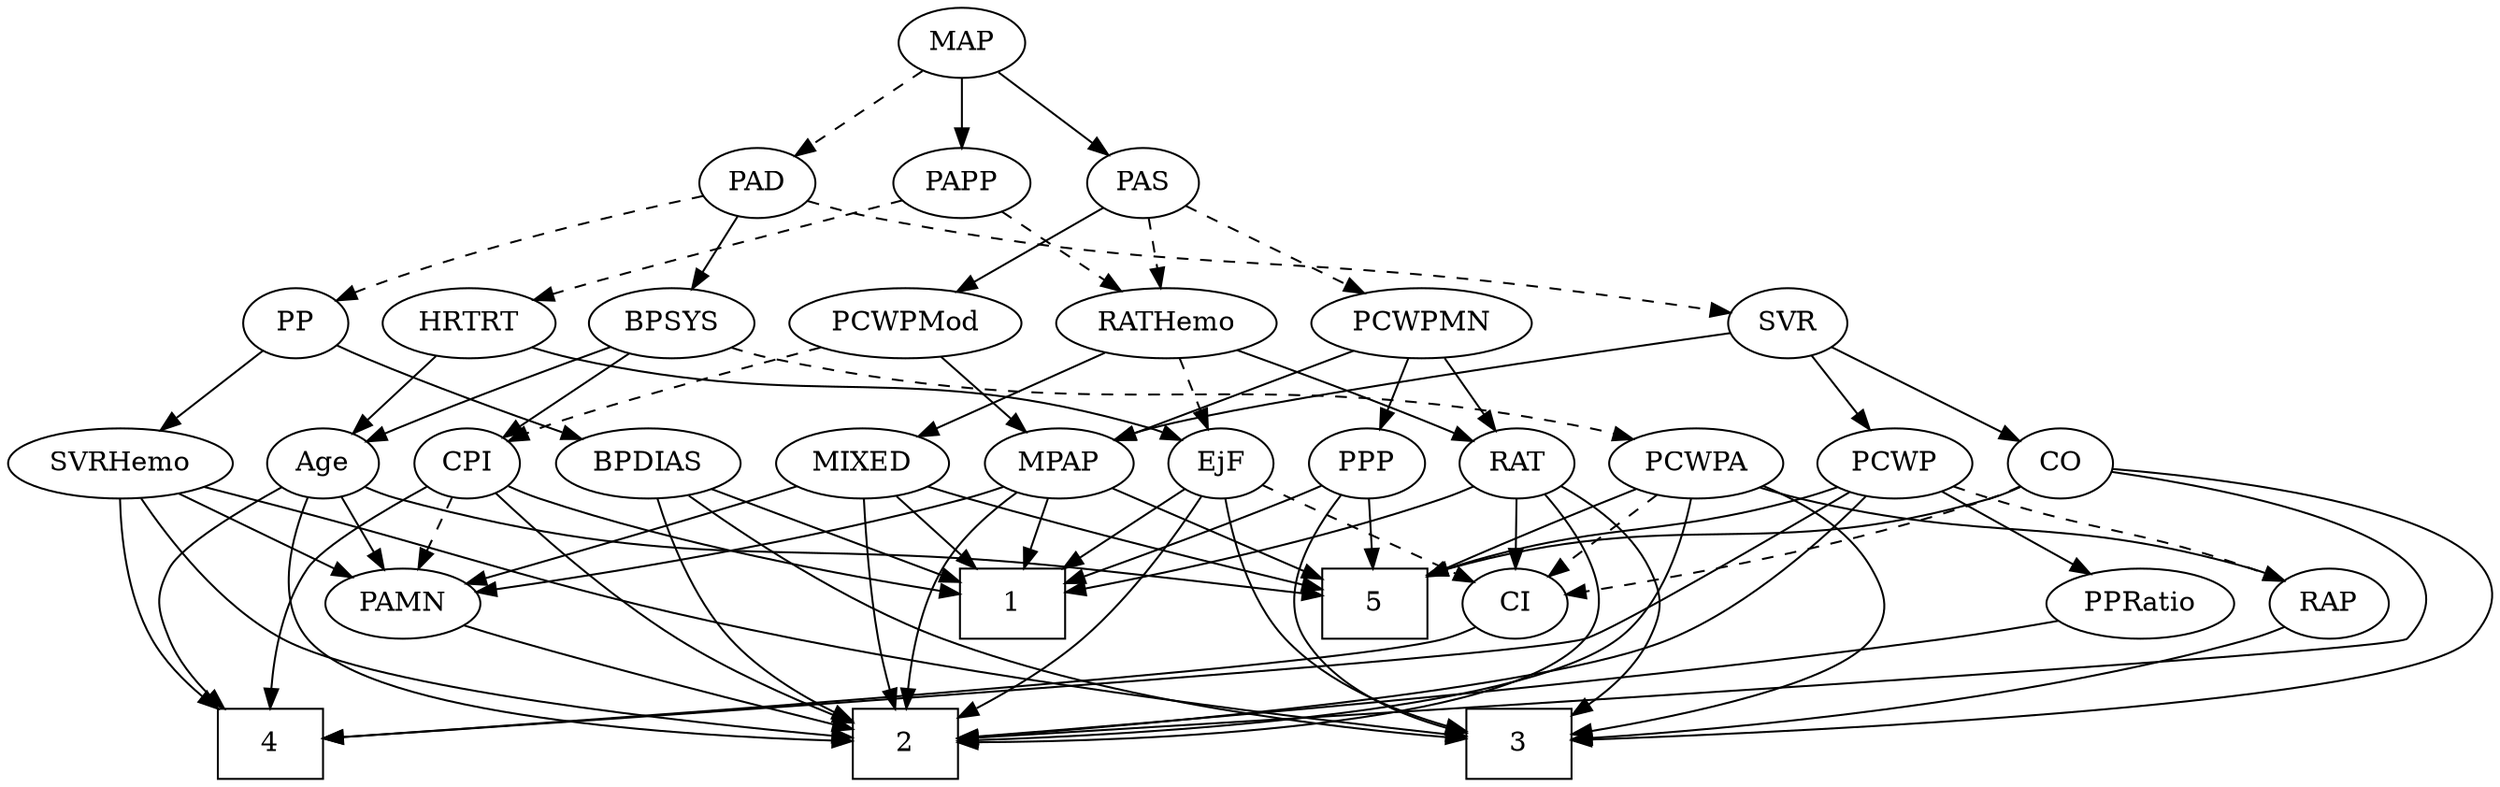 strict digraph {
	graph [bb="0,0,1220.6,396"];
	node [label="\N"];
	1	[height=0.5,
		pos="984.57,90",
		shape=box,
		width=0.75];
	2	[height=0.5,
		pos="801.57,18",
		shape=box,
		width=0.75];
	3	[height=0.5,
		pos="639.57,18",
		shape=box,
		width=0.75];
	4	[height=0.5,
		pos="518.57,18",
		shape=box,
		width=0.75];
	5	[height=0.5,
		pos="446.57,90",
		shape=box,
		width=0.75];
	Age	[height=0.5,
		pos="499.57,162",
		width=0.75];
	Age -> 2	[pos="e,774.38,31.759 520.89,150.93 525.72,148.65 530.82,146.24 535.57,144 617.53,105.39 713.76,60.207 765.04,36.142",
		style=solid];
	Age -> 4	[pos="e,491.53,19.204 479.06,149.99 474.1,147.71 468.74,145.53 463.57,144 346.56,109.32 119.64,165.08 198.57,72 234.49,29.647 404.99,21.095 \
481.39,19.401",
		style=solid];
	Age -> 5	[pos="e,459.79,108.46 487.81,145.46 481.4,136.99 473.29,126.29 465.97,116.61",
		style=solid];
	PAMN	[height=0.5,
		pos="865.57,90",
		width=1.011];
	Age -> PAMN	[pos="e,829.66,93.442 520.12,150.09 525.07,147.8 530.42,145.59 535.57,144 634.03,113.52 754.71,99.824 819.39,94.292",
		style=solid];
	EjF	[height=0.5,
		pos="1049.6,162",
		width=0.75];
	EjF -> 1	[pos="e,1000.4,108.04 1035.8,146.15 1027.5,137.26 1016.8,125.74 1007.4,115.53",
		style=solid];
	EjF -> 2	[pos="e,828.95,19.726 1065,147.12 1083.8,128.5 1110.8,95.095 1091.6,72 1059.9,33.956 910.31,23.143 839.25,20.131",
		style=solid];
	EjF -> 3	[pos="e,666.84,22.696 1049.2,143.98 1047.7,123.56 1041.9,89.839 1020.6,72 1018.9,70.618 772.59,37.055 676.94,24.067",
		style=solid];
	CI	[height=0.5,
		pos="518.57,90",
		width=0.75];
	EjF -> CI	[pos="e,545.4,92.689 1029.1,149.89 1024.1,147.61 1018.8,145.46 1013.6,144 927.17,119.72 655.18,99.954 555.58,93.357",
		style=dashed];
	RAP	[height=0.5,
		pos="47.574,90",
		width=0.77632];
	RAP -> 3	[pos="e,612.54,25.271 69.391,78.692 75.767,76.088 82.836,73.584 89.574,72 291.36,24.555 349.24,64.377 554.57,36 570.44,33.807 587.81,30.499 \
602.68,27.382",
		style=solid];
	MIXED	[height=0.5,
		pos="964.57,162",
		width=1.1193];
	MIXED -> 1	[pos="e,979.64,108.28 969.42,144.05 971.64,136.26 974.34,126.82 976.84,118.08",
		style=solid];
	MIXED -> 2	[pos="e,828.93,21.488 985.38,146.19 1008.4,128 1039.9,96.533 1020.6,72 998.37,43.782 895.4,28.78 838.91,22.55",
		style=solid];
	MIXED -> 5	[pos="e,473.71,105.05 935.37,149.53 928.94,147.38 922.09,145.38 915.57,144 729.87,104.72 671.1,156.21 483.6,107.67",
		style=solid];
	MIXED -> PAMN	[pos="e,885.72,105.25 944.06,146.5 929.63,136.29 910.12,122.5 894.17,111.22",
		style=solid];
	MPAP	[height=0.5,
		pos="871.57,162",
		width=0.97491];
	MPAP -> 1	[pos="e,957.54,107.75 893.09,147.67 908.83,137.92 930.54,124.47 948.86,113.12",
		style=solid];
	MPAP -> 2	[pos="e,829.02,23.845 887.27,145.52 903.86,127.21 925.7,96.169 910.57,72 894.98,47.072 863.93,33.566 838.94,26.441",
		style=solid];
	MPAP -> 5	[pos="e,473.72,104.98 845.41,149.59 839.63,147.44 833.47,145.42 827.57,144 680.91,108.68 633.1,147.75 483.71,107.73",
		style=solid];
	MPAP -> PAMN	[pos="e,867.04,108.1 870.09,143.7 869.43,135.98 868.64,126.71 867.9,118.11",
		style=solid];
	BPSYS	[height=0.5,
		pos="565.57,234",
		width=1.0471];
	BPSYS -> Age	[pos="e,513.59,177.86 550.6,217.12 541.75,207.73 530.4,195.7 520.66,185.36",
		style=solid];
	CPI	[height=0.5,
		pos="1193.6,162",
		width=0.75];
	BPSYS -> CPI	[pos="e,1173.5,174.08 596.73,223.58 607.37,220.71 619.41,217.82 630.57,216 862.27,178.13 930.38,239.15 1157.6,180 1159.7,179.43 1162,178.74 \
1164.1,177.95",
		style=solid];
	PCWPA	[height=0.5,
		pos="327.57,162",
		width=1.1555];
	BPSYS -> PCWPA	[pos="e,361.23,172.9 533.97,223.7 492.06,211.38 417.93,189.57 370.85,175.73",
		style=dashed];
	PAD	[height=0.5,
		pos="625.57,306",
		width=0.79437];
	PAD -> BPSYS	[pos="e,579.4,251.13 612.56,289.81 604.83,280.8 594.87,269.18 586.11,258.95",
		style=solid];
	SVR	[height=0.5,
		pos="445.57,234",
		width=0.77632];
	PAD -> SVR	[pos="e,469,244.11 601.67,295.7 570.03,283.4 514.09,261.64 478.47,247.79",
		style=dashed];
	PP	[height=0.5,
		pos="666.57,234",
		width=0.75];
	PAD -> PP	[pos="e,657.12,251.15 635.08,288.76 640.1,280.19 646.37,269.49 651.99,259.9",
		style=dashed];
	CO	[height=0.5,
		pos="427.57,162",
		width=0.75];
	CO -> 2	[pos="e,774.41,22.668 417.53,145.12 406.57,125.55 392.77,92.377 410.57,72 410.76,71.791 666.78,37.201 764.39,24.021",
		style=solid];
	CO -> 3	[pos="e,612.09,24.502 410.55,147.74 389.22,129.53 357.71,96.281 377.57,72 378.02,71.453 529.67,41.015 602.02,26.52",
		style=solid];
	CO -> 5	[pos="e,441.89,108.28 432.17,144.05 434.29,136.26 436.85,126.82 439.22,118.08",
		style=solid];
	CO -> CI	[pos="e,501.53,104.11 444.69,147.83 458.42,137.27 477.88,122.3 493.39,110.37",
		style=dashed];
	PAS	[height=0.5,
		pos="929.57,306",
		width=0.75];
	RATHemo	[height=0.5,
		pos="988.57,234",
		width=1.3721];
	PAS -> RATHemo	[pos="e,974.56,251.63 942.38,289.81 949.86,280.93 959.49,269.5 968.02,259.39",
		style=dashed];
	PCWPMod	[height=0.5,
		pos="1107.6,234",
		width=1.4443];
	PAS -> PCWPMod	[pos="e,1074.5,248.02 952.48,295.99 980.8,284.85 1029.6,265.67 1064.9,251.79",
		style=solid];
	PCWPMN	[height=0.5,
		pos="871.57,234",
		width=1.3902];
	PAS -> PCWPMN	[pos="e,885.35,251.63 916.99,289.81 909.63,280.93 900.16,269.5 891.78,259.39",
		style=dashed];
	PAMN -> 2	[pos="e,817.38,36.292 851.05,73.116 843.14,64.458 833.16,53.55 824.25,43.799",
		style=solid];
	RATHemo -> EjF	[pos="e,1036.5,178.04 1003,216.41 1011,207.22 1021.1,195.67 1029.8,185.66",
		style=dashed];
	RATHemo -> MIXED	[pos="e,970.5,180.28 982.76,216.05 980.06,208.18 976.79,198.62 973.76,189.79",
		style=solid];
	RAT	[height=0.5,
		pos="1121.6,162",
		width=0.75827];
	RATHemo -> RAT	[pos="e,1100.8,173.93 1015.5,218.83 1037.6,207.18 1069,190.67 1091.9,178.63",
		style=solid];
	CPI -> 1	[pos="e,1011.7,97.996 1172.5,150.42 1167.6,148.16 1162.5,145.9 1157.6,144 1111.6,126.2 1056.9,110.3 1021.5,100.66",
		style=solid];
	CPI -> 2	[pos="e,828.64,18.609 1197.4,144.05 1200.9,124.02 1202.9,91.008 1184.6,72 1137.4,23.112 925.61,18.394 838.83,18.565",
		style=solid];
	CPI -> 4	[pos="e,545.62,25.209 1175.4,148.58 1144.9,128.5 1080.9,89.4 1020.6,72 841.83,20.479 787.73,62.282 603.57,36 587.72,33.737 570.35,30.417 \
555.47,27.31",
		style=solid];
	CPI -> PAMN	[pos="e,898.25,97.939 1173,150.13 1168.1,147.84 1162.7,145.62 1157.6,144 1067.7,115.62 1041.2,125.46 948.57,108 935.46,105.53 921.21,102.67 \
908.28,100.02",
		style=dashed];
	RAT -> 1	[pos="e,1011.6,104.81 1100.5,150.22 1079.2,139.35 1046,122.39 1020.6,109.4",
		style=solid];
	RAT -> 2	[pos="e,828.78,18.58 1137.8,147.45 1158,128.91 1187.7,95.277 1167.6,72 1125.3,23.178 923.51,18.357 838.96,18.533",
		style=solid];
	RAT -> 3	[pos="e,666.6,22.693 1112.6,144.63 1100.2,123.89 1075.9,88.823 1044.6,72 934.43,12.834 889.53,52.359 765.57,36 735.7,32.058 701.86,27.486 \
676.78,24.078",
		style=solid];
	RAT -> CI	[pos="e,545.47,92.276 1101.1,149.84 1096.1,147.56 1090.8,145.42 1085.6,144 984.98,116.46 665.1,98.318 555.69,92.786",
		style=solid];
	SVR -> MPAP	[pos="e,845.4,174.35 471.11,226.31 485.05,222.84 502.68,218.77 518.57,216 654.79,192.28 693.35,213.18 827.57,180 830.24,179.34 832.96,\
178.56 835.68,177.71",
		style=solid];
	SVR -> CO	[pos="e,431.89,179.79 441.22,216.05 439.18,208.14 436.71,198.54 434.44,189.69",
		style=solid];
	PCWP	[height=0.5,
		pos="212.57,162",
		width=0.97491];
	SVR -> PCWP	[pos="e,242.06,171.86 420.64,225.51 380.2,213.36 299.98,189.26 251.83,174.79",
		style=solid];
	PCWPMod -> MPAP	[pos="e,898.41,173.86 1068.5,222.1 1061.2,220.07 1053.7,217.96 1046.6,216 988.38,199.9 972.92,198.9 915.57,180 913.04,179.16 910.43,178.26 \
907.82,177.33",
		style=solid];
	PCWPMod -> CPI	[pos="e,1177,176.47 1127.1,217.12 1139.6,206.96 1155.8,193.71 1169.2,182.86",
		style=dashed];
	PCWPA -> 2	[pos="e,774.54,22.689 335.55,144.3 346.43,123.54 368,88.796 397.57,72 505.91,10.468 552.06,52.329 675.57,36 705.44,32.051 739.28,27.48 \
764.37,24.073",
		style=solid];
	PCWPA -> 3	[pos="e,612.51,25.107 293.22,151.59 258.85,141.4 209.56,124.39 198.57,108 189.67,94.709 187.84,83.869 198.57,72 251.9,13.014 475.94,47.811 \
554.57,36 570.41,33.621 587.78,30.281 602.66,27.191",
		style=solid];
	PCWPA -> 5	[pos="e,419.49,106.93 351.37,147 368.35,137.01 391.49,123.4 410.7,112.1",
		style=solid];
	PCWPA -> RAP	[pos="e,69.985,100.9 292.22,152.37 280.85,149.64 268.19,146.64 256.57,144 182.54,127.16 162.14,130.33 89.574,108 86.24,106.97 82.801,105.79 \
79.393,104.54",
		style=solid];
	PCWPA -> CI	[pos="e,497.43,101.47 360.62,150.88 392.27,140.91 441.2,124.78 482.57,108 484.4,107.26 486.26,106.47 488.14,105.66",
		style=dashed];
	PCWPMN -> MPAP	[pos="e,871.57,180.1 871.57,215.7 871.57,207.98 871.57,198.71 871.57,190.11",
		style=solid];
	PCWPMN -> RAT	[pos="e,1100.6,173.84 908.95,221.91 916.11,219.88 923.56,217.82 930.57,216 999.02,198.2 1018.8,203.23 1085.6,180 1087.4,179.35 1089.3,\
178.64 1091.2,177.88",
		style=solid];
	PPP	[height=0.5,
		pos="571.57,162",
		width=0.75];
	PCWPMN -> PPP	[pos="e,592.13,173.86 834.59,221.69 827.33,219.66 819.74,217.66 812.57,216 722.45,195.16 695.74,208 607.57,180 605.65,179.39 603.69,178.69 \
601.74,177.94",
		style=solid];
	SVRHemo	[height=0.5,
		pos="666.57,162",
		width=1.3902];
	SVRHemo -> 2	[pos="e,785.01,36.425 682.06,144.71 705.58,119.97 750.49,72.731 778.06,43.733",
		style=solid];
	SVRHemo -> 3	[pos="e,649.37,36.057 667.96,143.68 668.96,125.55 669.27,96.389 663.57,72 661.46,62.951 657.77,53.561 653.9,45.244",
		style=solid];
	SVRHemo -> 4	[pos="e,536.35,36.056 649.88,144.99 623.96,120.11 573.85,72.038 543.59,43.002",
		style=solid];
	SVRHemo -> PAMN	[pos="e,836.79,101.12 701.24,148.81 736.35,136.45 790.56,117.39 827.01,104.57",
		style=solid];
	BPDIAS	[height=0.5,
		pos="776.57,162",
		width=1.1735];
	BPDIAS -> 1	[pos="e,957.47,100.12 808.62,150.22 846.23,137.56 908.46,116.62 947.95,103.33",
		style=solid];
	BPDIAS -> 2	[pos="e,798.55,36.189 779.59,143.87 783.85,119.67 791.68,75.211 796.75,46.393",
		style=solid];
	BPDIAS -> 3	[pos="e,656.03,36.056 761.13,144.99 737.23,120.22 691.14,72.445 663.09,43.372",
		style=solid];
	MAP	[height=0.5,
		pos="807.57,378",
		width=0.84854];
	MAP -> PAD	[pos="e,649.33,316.14 782.65,367.41 750.53,355.06 694.57,333.53 658.84,319.79",
		style=dashed];
	MAP -> PAS	[pos="e,909.78,318.36 828.83,364.81 848.78,353.36 878.78,336.15 900.85,323.48",
		style=solid];
	PAPP	[height=0.5,
		pos="807.57,306",
		width=0.88464];
	MAP -> PAPP	[pos="e,807.57,324.1 807.57,359.7 807.57,351.98 807.57,342.71 807.57,334.11",
		style=solid];
	PP -> SVRHemo	[pos="e,666.57,180.1 666.57,215.7 666.57,207.98 666.57,198.71 666.57,190.11",
		style=solid];
	PP -> BPDIAS	[pos="e,753.83,177.47 685.73,220.81 702.18,210.34 726.18,195.07 745.39,182.84",
		style=solid];
	PPP -> 1	[pos="e,957.31,98.003 592.07,149.93 597.03,147.65 602.39,145.49 607.57,144 737.92,106.56 776.96,131.22 910.57,108 922.63,105.91 935.67,\
103.1 947.4,100.36",
		style=solid];
	PPP -> 3	[pos="e,631.23,36.425 579.37,144.71 590.97,120.49 612.89,74.731 626.83,45.609",
		style=solid];
	PPP -> 5	[pos="e,473.6,106.14 551.49,149.75 532.93,139.36 504.92,123.67 482.51,111.12",
		style=solid];
	PPRatio	[height=0.5,
		pos="247.57,90",
		width=1.1013];
	PPRatio -> 2	[pos="e,774.08,23.017 277.84,78.251 285.5,75.869 293.77,73.585 301.57,72 465.22,38.746 509.69,55.168 675.57,36 705.31,32.564 738.91,27.997 \
763.92,24.462",
		style=solid];
	PCWP -> 2	[pos="e,774.1,23.18 202.95,144.57 192.74,124.73 180.39,91.612 198.57,72 234.72,33.028 622.71,41.556 675.57,36 705.35,32.871 738.94,28.286 \
763.95,24.666",
		style=solid];
	PCWP -> 4	[pos="e,491.5,19.752 178.08,158.02 108.02,150.73 -40.156,128.3 10.574,72 42.022,37.101 369.51,23.663 481.36,20.069",
		style=solid];
	PCWP -> 5	[pos="e,419.35,99.143 242.21,152.13 284.83,139.38 363.39,115.88 409.71,102.03",
		style=solid];
	PCWP -> RAP	[pos="e,70.409,100.69 186.43,149.91 157.57,137.66 111.08,117.94 79.937,104.73",
		style=dashed];
	PCWP -> PPRatio	[pos="e,239.1,107.96 220.87,144.41 224.95,136.25 229.96,126.22 234.54,117.07",
		style=solid];
	CI -> 4	[pos="e,518.57,36.104 518.57,71.697 518.57,63.983 518.57,54.712 518.57,46.112",
		style=solid];
	PAPP -> RATHemo	[pos="e,955.8,247.67 833.12,295.12 862.52,283.75 911.23,264.91 946.3,251.35",
		style=dashed];
	HRTRT	[height=0.5,
		pos="763.57,234",
		width=1.1013];
	PAPP -> HRTRT	[pos="e,774.03,251.63 797.37,288.76 792.06,280.32 785.45,269.8 779.48,260.31",
		style=dashed];
	HRTRT -> Age	[pos="e,520.18,173.72 731.06,223.55 721.88,220.99 711.86,218.29 702.57,216 628.86,197.8 607.48,204.37 535.57,180 533.66,179.35 531.71,\
178.63 529.77,177.86",
		style=solid];
	HRTRT -> EjF	[pos="e,1029,173.85 793.14,221.91 799.5,219.76 806.21,217.66 812.57,216 900.38,193.06 927.12,207.62 1013.6,180 1015.5,179.38 1017.5,178.69 \
1019.4,177.94",
		style=solid];
}
